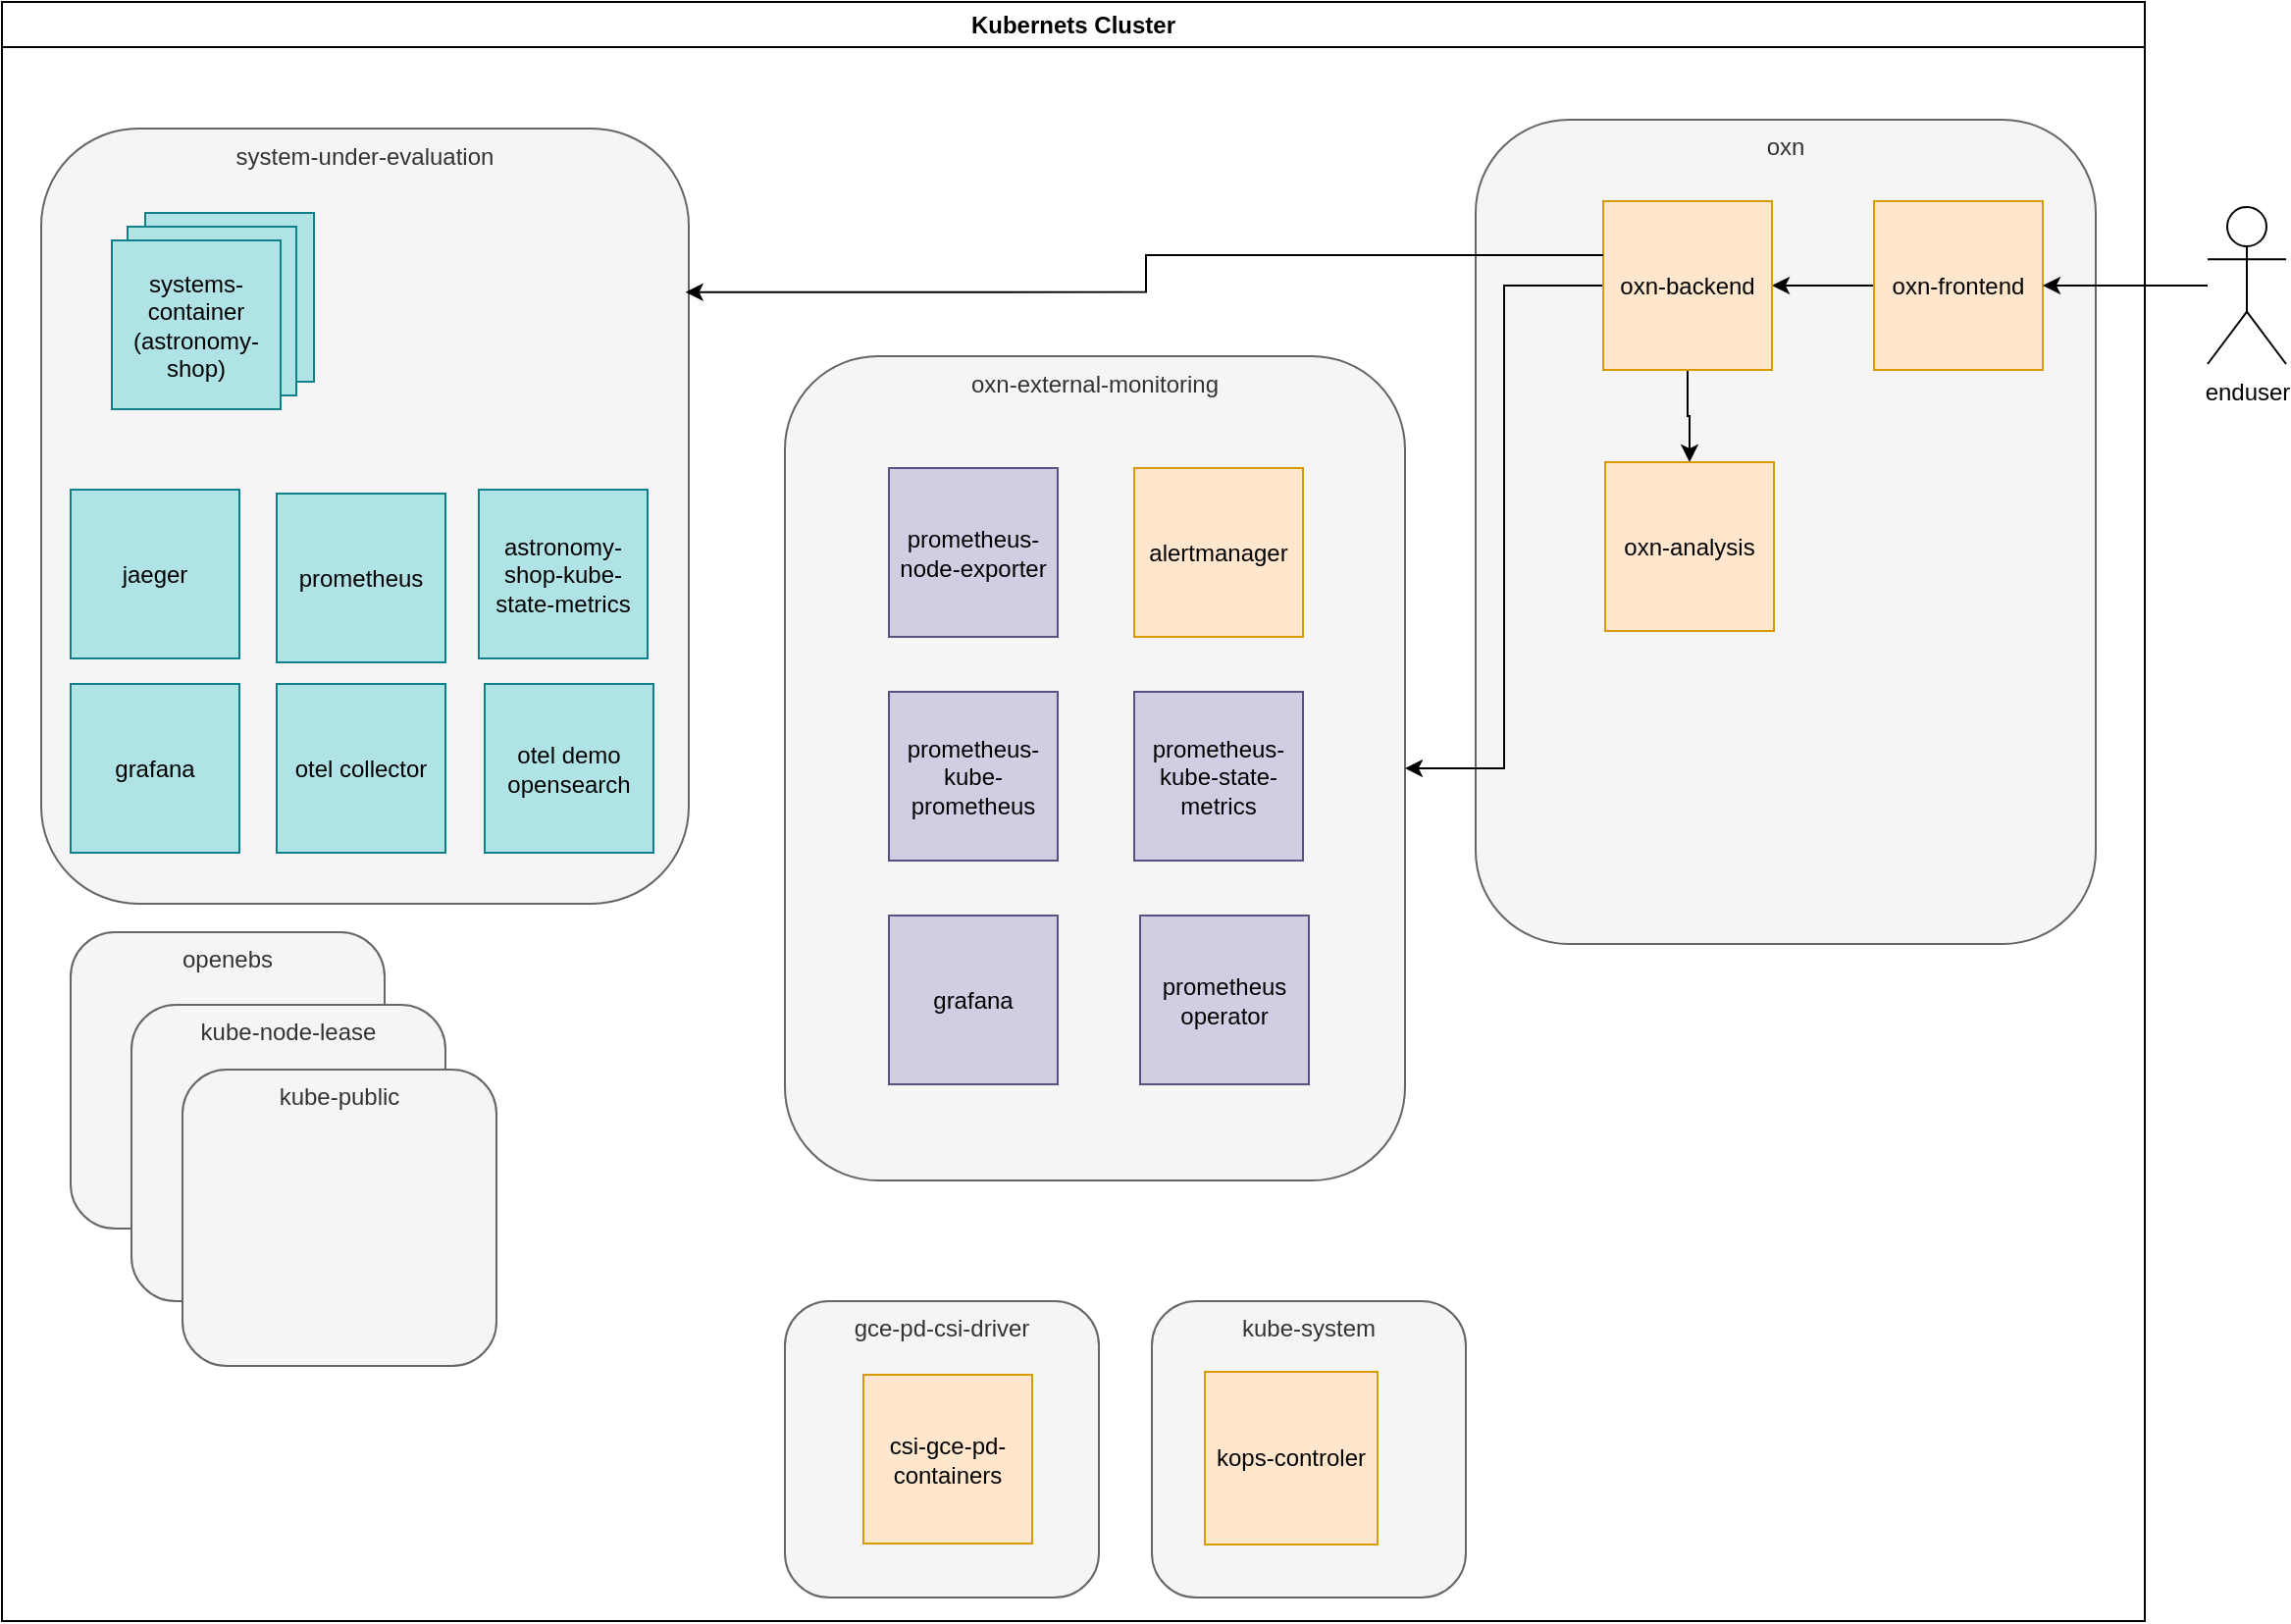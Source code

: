 <mxfile version="24.9.1">
  <diagram name="Page-1" id="5f0bae14-7c28-e335-631c-24af17079c00">
    <mxGraphModel dx="1524" dy="1769" grid="0" gridSize="10" guides="1" tooltips="1" connect="1" arrows="1" fold="1" page="1" pageScale="1" pageWidth="1100" pageHeight="850" background="none" math="0" shadow="0">
      <root>
        <mxCell id="0" />
        <mxCell id="1" parent="0" />
        <mxCell id="gAjNAcQkKutpww8B_Lii-2" value="Kubernets Cluster" style="swimlane;whiteSpace=wrap;html=1;" vertex="1" parent="1">
          <mxGeometry x="10" y="-7" width="1092" height="825" as="geometry" />
        </mxCell>
        <mxCell id="gAjNAcQkKutpww8B_Lii-49" value="oxn" style="rounded=1;whiteSpace=wrap;html=1;align=center;verticalAlign=top;fillColor=#f5f5f5;fontColor=#333333;strokeColor=#666666;movable=1;resizable=1;rotatable=1;deletable=1;editable=1;locked=0;connectable=1;" vertex="1" parent="gAjNAcQkKutpww8B_Lii-2">
          <mxGeometry x="751" y="60" width="316" height="420" as="geometry" />
        </mxCell>
        <mxCell id="gAjNAcQkKutpww8B_Lii-22" value="oxn-external-monitoring" style="rounded=1;whiteSpace=wrap;html=1;align=center;verticalAlign=top;fillColor=#f5f5f5;fontColor=#333333;strokeColor=#666666;movable=1;resizable=1;rotatable=1;deletable=1;editable=1;locked=0;connectable=1;" vertex="1" parent="gAjNAcQkKutpww8B_Lii-2">
          <mxGeometry x="399" y="180.5" width="316" height="420" as="geometry" />
        </mxCell>
        <mxCell id="gAjNAcQkKutpww8B_Lii-8" style="edgeStyle=orthogonalEdgeStyle;rounded=0;orthogonalLoop=1;jettySize=auto;html=1;" edge="1" parent="gAjNAcQkKutpww8B_Lii-2" source="gAjNAcQkKutpww8B_Lii-37" target="gAjNAcQkKutpww8B_Lii-36">
          <mxGeometry relative="1" as="geometry">
            <mxPoint x="1021" y="169" as="sourcePoint" />
            <mxPoint x="981" y="169" as="targetPoint" />
          </mxGeometry>
        </mxCell>
        <mxCell id="gAjNAcQkKutpww8B_Lii-12" value="system-under-evaluation" style="rounded=1;whiteSpace=wrap;html=1;align=center;verticalAlign=top;fillColor=#f5f5f5;fontColor=#333333;strokeColor=#666666;movable=1;resizable=1;rotatable=1;deletable=1;editable=1;locked=0;connectable=1;" vertex="1" parent="gAjNAcQkKutpww8B_Lii-2">
          <mxGeometry x="20" y="64.5" width="330" height="395" as="geometry" />
        </mxCell>
        <mxCell id="gAjNAcQkKutpww8B_Lii-13" value="systems-container" style="whiteSpace=wrap;html=1;aspect=fixed;fillColor=#b0e3e6;strokeColor=#0e8088;" vertex="1" parent="gAjNAcQkKutpww8B_Lii-2">
          <mxGeometry x="73" y="107.5" width="86" height="86" as="geometry" />
        </mxCell>
        <mxCell id="gAjNAcQkKutpww8B_Lii-14" value="systems-container" style="whiteSpace=wrap;html=1;aspect=fixed;fillColor=#b0e3e6;strokeColor=#0e8088;" vertex="1" parent="gAjNAcQkKutpww8B_Lii-2">
          <mxGeometry x="64" y="114.5" width="86" height="86" as="geometry" />
        </mxCell>
        <mxCell id="gAjNAcQkKutpww8B_Lii-15" value="systems-container (astronomy-shop)" style="whiteSpace=wrap;html=1;aspect=fixed;fillColor=#b0e3e6;strokeColor=#0e8088;" vertex="1" parent="gAjNAcQkKutpww8B_Lii-2">
          <mxGeometry x="56" y="121.5" width="86" height="86" as="geometry" />
        </mxCell>
        <mxCell id="gAjNAcQkKutpww8B_Lii-16" value="jaeger" style="whiteSpace=wrap;html=1;aspect=fixed;fillColor=#b0e3e6;strokeColor=#0e8088;" vertex="1" parent="gAjNAcQkKutpww8B_Lii-2">
          <mxGeometry x="35" y="248.5" width="86" height="86" as="geometry" />
        </mxCell>
        <mxCell id="gAjNAcQkKutpww8B_Lii-17" value="prometheus" style="whiteSpace=wrap;html=1;aspect=fixed;fillColor=#b0e3e6;strokeColor=#0e8088;" vertex="1" parent="gAjNAcQkKutpww8B_Lii-2">
          <mxGeometry x="140" y="250.5" width="86" height="86" as="geometry" />
        </mxCell>
        <mxCell id="gAjNAcQkKutpww8B_Lii-18" value="grafana" style="whiteSpace=wrap;html=1;aspect=fixed;fillColor=#b0e3e6;strokeColor=#0e8088;" vertex="1" parent="gAjNAcQkKutpww8B_Lii-2">
          <mxGeometry x="35" y="347.5" width="86" height="86" as="geometry" />
        </mxCell>
        <mxCell id="gAjNAcQkKutpww8B_Lii-19" value="otel collector" style="whiteSpace=wrap;html=1;aspect=fixed;fillColor=#b0e3e6;strokeColor=#0e8088;" vertex="1" parent="gAjNAcQkKutpww8B_Lii-2">
          <mxGeometry x="140" y="347.5" width="86" height="86" as="geometry" />
        </mxCell>
        <mxCell id="gAjNAcQkKutpww8B_Lii-20" value="astronomy-shop-kube-state-metrics" style="whiteSpace=wrap;html=1;aspect=fixed;fillColor=#b0e3e6;strokeColor=#0e8088;" vertex="1" parent="gAjNAcQkKutpww8B_Lii-2">
          <mxGeometry x="243" y="248.5" width="86" height="86" as="geometry" />
        </mxCell>
        <mxCell id="gAjNAcQkKutpww8B_Lii-21" value="otel demo opensearch" style="whiteSpace=wrap;html=1;aspect=fixed;fillColor=#b0e3e6;strokeColor=#0e8088;" vertex="1" parent="gAjNAcQkKutpww8B_Lii-2">
          <mxGeometry x="246" y="347.5" width="86" height="86" as="geometry" />
        </mxCell>
        <mxCell id="gAjNAcQkKutpww8B_Lii-23" value="prometheus-node-exporter" style="whiteSpace=wrap;html=1;aspect=fixed;fillColor=#d0cee2;strokeColor=#56517e;" vertex="1" parent="gAjNAcQkKutpww8B_Lii-2">
          <mxGeometry x="452" y="237.5" width="86" height="86" as="geometry" />
        </mxCell>
        <mxCell id="gAjNAcQkKutpww8B_Lii-24" value="prometheus-kube-state-metrics" style="whiteSpace=wrap;html=1;aspect=fixed;fillColor=#d0cee2;strokeColor=#56517e;" vertex="1" parent="gAjNAcQkKutpww8B_Lii-2">
          <mxGeometry x="577" y="351.5" width="86" height="86" as="geometry" />
        </mxCell>
        <mxCell id="gAjNAcQkKutpww8B_Lii-25" value="alertmanager" style="whiteSpace=wrap;html=1;aspect=fixed;fillColor=#ffe6cc;strokeColor=#d79b00;" vertex="1" parent="gAjNAcQkKutpww8B_Lii-2">
          <mxGeometry x="577" y="237.5" width="86" height="86" as="geometry" />
        </mxCell>
        <mxCell id="gAjNAcQkKutpww8B_Lii-26" value="prometheus operator" style="whiteSpace=wrap;html=1;aspect=fixed;fillColor=#d0cee2;strokeColor=#56517e;" vertex="1" parent="gAjNAcQkKutpww8B_Lii-2">
          <mxGeometry x="580" y="465.5" width="86" height="86" as="geometry" />
        </mxCell>
        <mxCell id="gAjNAcQkKutpww8B_Lii-27" value="grafana" style="whiteSpace=wrap;html=1;aspect=fixed;fillColor=#d0cee2;strokeColor=#56517e;" vertex="1" parent="gAjNAcQkKutpww8B_Lii-2">
          <mxGeometry x="452" y="465.5" width="86" height="86" as="geometry" />
        </mxCell>
        <mxCell id="gAjNAcQkKutpww8B_Lii-28" value="prometheus-kube-prometheus" style="whiteSpace=wrap;html=1;aspect=fixed;fillColor=#d0cee2;strokeColor=#56517e;" vertex="1" parent="gAjNAcQkKutpww8B_Lii-2">
          <mxGeometry x="452" y="351.5" width="86" height="86" as="geometry" />
        </mxCell>
        <mxCell id="gAjNAcQkKutpww8B_Lii-29" value="openebs" style="rounded=1;whiteSpace=wrap;html=1;align=center;verticalAlign=top;fillColor=#f5f5f5;fontColor=#333333;strokeColor=#666666;" vertex="1" parent="gAjNAcQkKutpww8B_Lii-2">
          <mxGeometry x="35" y="474" width="160" height="151" as="geometry" />
        </mxCell>
        <mxCell id="gAjNAcQkKutpww8B_Lii-33" value="kube-system" style="rounded=1;whiteSpace=wrap;html=1;align=center;verticalAlign=top;fillColor=#f5f5f5;fontColor=#333333;strokeColor=#666666;" vertex="1" parent="gAjNAcQkKutpww8B_Lii-2">
          <mxGeometry x="586" y="662" width="160" height="151" as="geometry" />
        </mxCell>
        <mxCell id="gAjNAcQkKutpww8B_Lii-34" value="kops-controler" style="whiteSpace=wrap;html=1;aspect=fixed;fillColor=#ffe6cc;strokeColor=#d79b00;" vertex="1" parent="gAjNAcQkKutpww8B_Lii-2">
          <mxGeometry x="613" y="698" width="88" height="88" as="geometry" />
        </mxCell>
        <mxCell id="gAjNAcQkKutpww8B_Lii-48" style="edgeStyle=orthogonalEdgeStyle;rounded=0;orthogonalLoop=1;jettySize=auto;html=1;" edge="1" parent="gAjNAcQkKutpww8B_Lii-2" source="gAjNAcQkKutpww8B_Lii-36" target="gAjNAcQkKutpww8B_Lii-38">
          <mxGeometry relative="1" as="geometry" />
        </mxCell>
        <mxCell id="gAjNAcQkKutpww8B_Lii-51" style="edgeStyle=orthogonalEdgeStyle;rounded=0;orthogonalLoop=1;jettySize=auto;html=1;" edge="1" parent="gAjNAcQkKutpww8B_Lii-2" source="gAjNAcQkKutpww8B_Lii-36" target="gAjNAcQkKutpww8B_Lii-22">
          <mxGeometry relative="1" as="geometry" />
        </mxCell>
        <mxCell id="gAjNAcQkKutpww8B_Lii-36" value="oxn-backend" style="whiteSpace=wrap;html=1;aspect=fixed;fillColor=#ffe6cc;strokeColor=#d79b00;" vertex="1" parent="gAjNAcQkKutpww8B_Lii-2">
          <mxGeometry x="816" y="101.5" width="86" height="86" as="geometry" />
        </mxCell>
        <mxCell id="gAjNAcQkKutpww8B_Lii-37" value="oxn-frontend" style="whiteSpace=wrap;html=1;aspect=fixed;fillColor=#ffe6cc;strokeColor=#d79b00;" vertex="1" parent="gAjNAcQkKutpww8B_Lii-2">
          <mxGeometry x="954" y="101.5" width="86" height="86" as="geometry" />
        </mxCell>
        <mxCell id="gAjNAcQkKutpww8B_Lii-38" value="oxn-analysis" style="whiteSpace=wrap;html=1;aspect=fixed;fillColor=#ffe6cc;strokeColor=#d79b00;" vertex="1" parent="gAjNAcQkKutpww8B_Lii-2">
          <mxGeometry x="817" y="234.5" width="86" height="86" as="geometry" />
        </mxCell>
        <mxCell id="gAjNAcQkKutpww8B_Lii-39" value="gce-pd-csi-driver" style="rounded=1;whiteSpace=wrap;html=1;align=center;verticalAlign=top;fillColor=#f5f5f5;fontColor=#333333;strokeColor=#666666;" vertex="1" parent="gAjNAcQkKutpww8B_Lii-2">
          <mxGeometry x="399" y="662" width="160" height="151" as="geometry" />
        </mxCell>
        <mxCell id="gAjNAcQkKutpww8B_Lii-40" value="kube-node-lease" style="rounded=1;whiteSpace=wrap;html=1;align=center;verticalAlign=top;fillColor=#f5f5f5;fontColor=#333333;strokeColor=#666666;" vertex="1" parent="gAjNAcQkKutpww8B_Lii-2">
          <mxGeometry x="66" y="511" width="160" height="151" as="geometry" />
        </mxCell>
        <mxCell id="gAjNAcQkKutpww8B_Lii-41" value="kube-public" style="rounded=1;whiteSpace=wrap;html=1;align=center;verticalAlign=top;fillColor=#f5f5f5;fontColor=#333333;strokeColor=#666666;" vertex="1" parent="gAjNAcQkKutpww8B_Lii-2">
          <mxGeometry x="92" y="544" width="160" height="151" as="geometry" />
        </mxCell>
        <mxCell id="gAjNAcQkKutpww8B_Lii-42" value="csi-gce-pd-containers" style="whiteSpace=wrap;html=1;aspect=fixed;fillColor=#ffe6cc;strokeColor=#d79b00;" vertex="1" parent="gAjNAcQkKutpww8B_Lii-2">
          <mxGeometry x="439" y="699.5" width="86" height="86" as="geometry" />
        </mxCell>
        <mxCell id="gAjNAcQkKutpww8B_Lii-6" value="enduser" style="shape=umlActor;verticalLabelPosition=bottom;verticalAlign=top;html=1;outlineConnect=0;" vertex="1" parent="gAjNAcQkKutpww8B_Lii-2">
          <mxGeometry x="1124" y="104.5" width="40" height="80" as="geometry" />
        </mxCell>
        <mxCell id="gAjNAcQkKutpww8B_Lii-7" style="edgeStyle=orthogonalEdgeStyle;rounded=0;orthogonalLoop=1;jettySize=auto;html=1;" edge="1" parent="gAjNAcQkKutpww8B_Lii-2" source="gAjNAcQkKutpww8B_Lii-6" target="gAjNAcQkKutpww8B_Lii-37">
          <mxGeometry relative="1" as="geometry">
            <mxPoint x="1123" y="176.02" as="targetPoint" />
          </mxGeometry>
        </mxCell>
        <mxCell id="gAjNAcQkKutpww8B_Lii-50" style="edgeStyle=orthogonalEdgeStyle;rounded=0;orthogonalLoop=1;jettySize=auto;html=1;entryX=0.995;entryY=0.211;entryDx=0;entryDy=0;entryPerimeter=0;" edge="1" parent="gAjNAcQkKutpww8B_Lii-2" source="gAjNAcQkKutpww8B_Lii-36" target="gAjNAcQkKutpww8B_Lii-12">
          <mxGeometry relative="1" as="geometry">
            <Array as="points">
              <mxPoint x="583" y="129" />
              <mxPoint x="583" y="148" />
            </Array>
          </mxGeometry>
        </mxCell>
      </root>
    </mxGraphModel>
  </diagram>
</mxfile>
